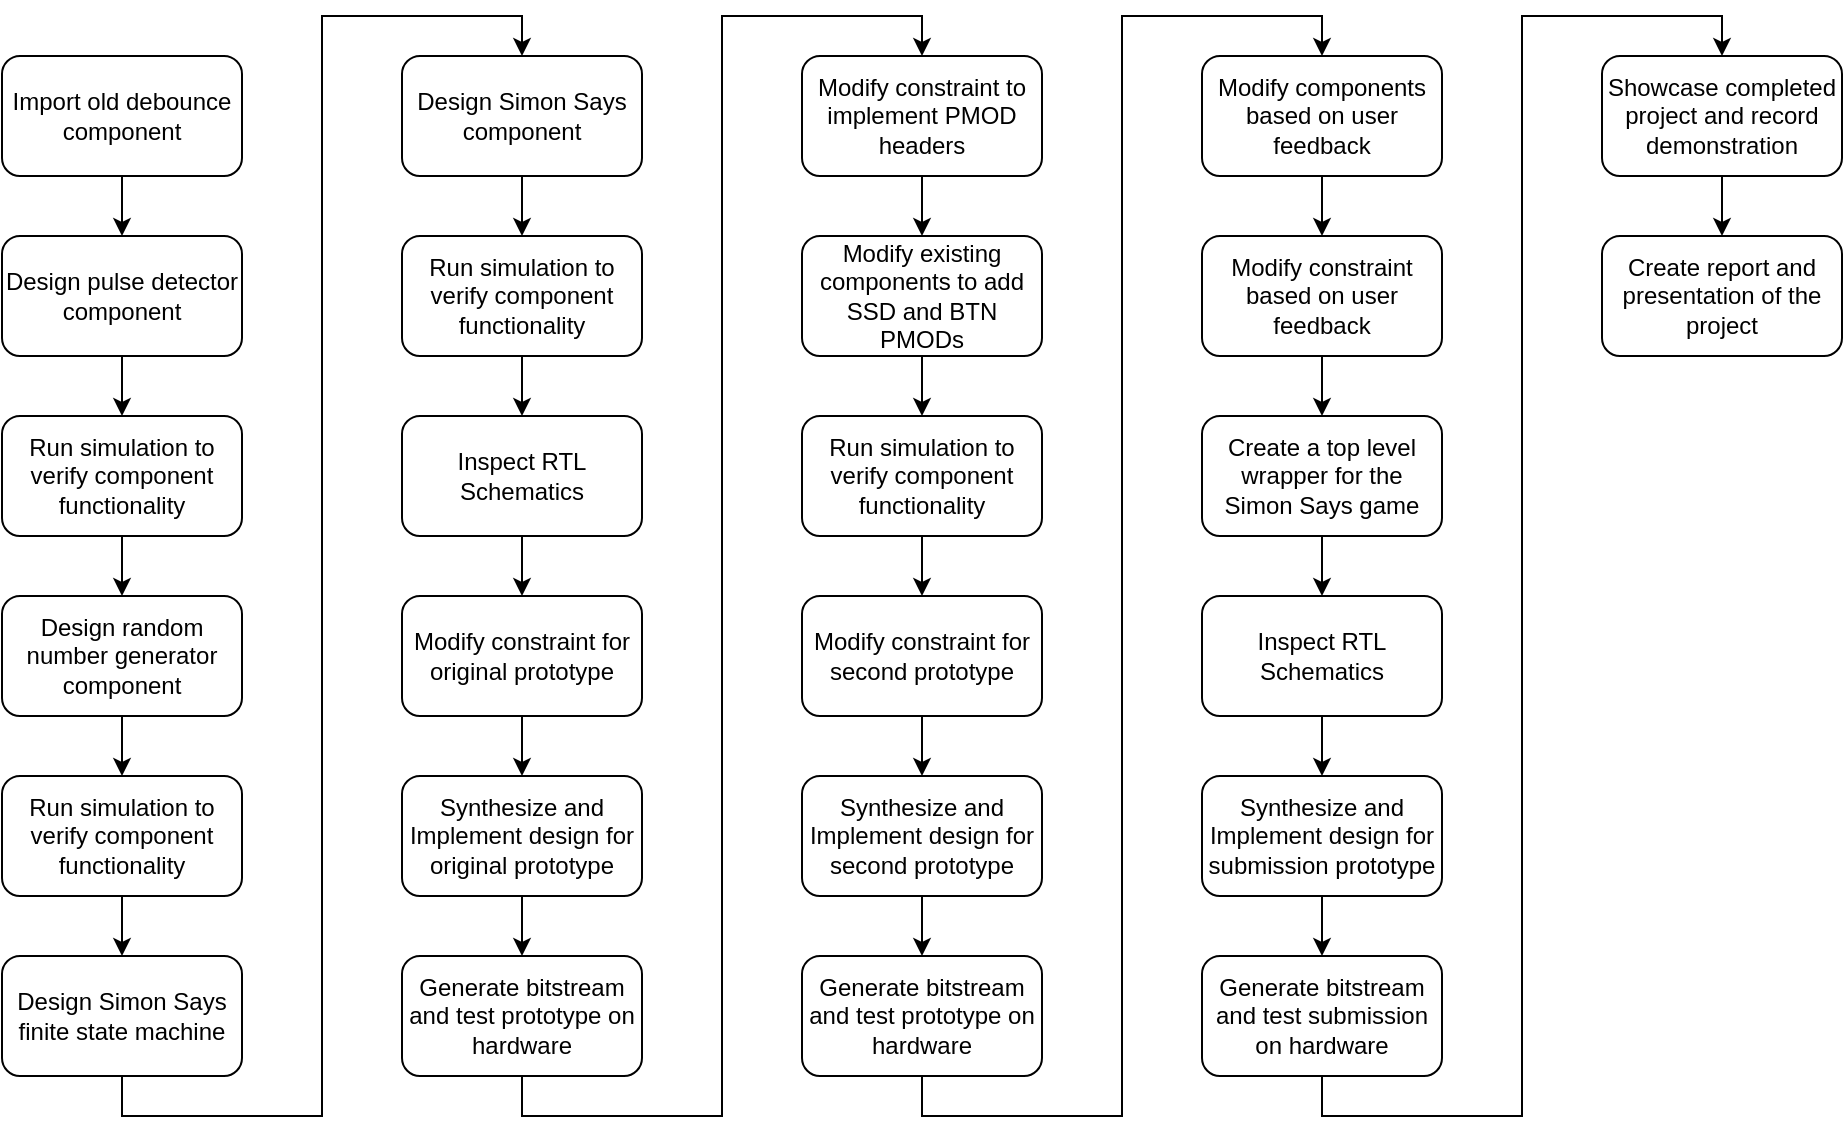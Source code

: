 <mxfile version="24.2.5" type="device">
  <diagram name="Page-1" id="1-x05Qz9EBzfcr9VJau_">
    <mxGraphModel dx="1134" dy="661" grid="1" gridSize="10" guides="1" tooltips="1" connect="1" arrows="1" fold="1" page="1" pageScale="1" pageWidth="850" pageHeight="1100" math="0" shadow="0">
      <root>
        <mxCell id="0" />
        <mxCell id="1" parent="0" />
        <mxCell id="uK-jH9T4eVtaYrgtIjJp-31" style="edgeStyle=orthogonalEdgeStyle;rounded=0;orthogonalLoop=1;jettySize=auto;html=1;exitX=0.5;exitY=1;exitDx=0;exitDy=0;entryX=0.5;entryY=0;entryDx=0;entryDy=0;" edge="1" parent="1" source="uK-jH9T4eVtaYrgtIjJp-1" target="uK-jH9T4eVtaYrgtIjJp-2">
          <mxGeometry relative="1" as="geometry" />
        </mxCell>
        <mxCell id="uK-jH9T4eVtaYrgtIjJp-1" value="Import old debounce component" style="rounded=1;whiteSpace=wrap;html=1;" vertex="1" parent="1">
          <mxGeometry x="160" y="80" width="120" height="60" as="geometry" />
        </mxCell>
        <mxCell id="uK-jH9T4eVtaYrgtIjJp-32" style="edgeStyle=orthogonalEdgeStyle;rounded=0;orthogonalLoop=1;jettySize=auto;html=1;exitX=0.5;exitY=1;exitDx=0;exitDy=0;entryX=0.5;entryY=0;entryDx=0;entryDy=0;" edge="1" parent="1" source="uK-jH9T4eVtaYrgtIjJp-2" target="uK-jH9T4eVtaYrgtIjJp-3">
          <mxGeometry relative="1" as="geometry" />
        </mxCell>
        <mxCell id="uK-jH9T4eVtaYrgtIjJp-2" value="Design pulse detector component" style="rounded=1;whiteSpace=wrap;html=1;" vertex="1" parent="1">
          <mxGeometry x="160" y="170" width="120" height="60" as="geometry" />
        </mxCell>
        <mxCell id="uK-jH9T4eVtaYrgtIjJp-33" style="edgeStyle=orthogonalEdgeStyle;rounded=0;orthogonalLoop=1;jettySize=auto;html=1;exitX=0.5;exitY=1;exitDx=0;exitDy=0;entryX=0.5;entryY=0;entryDx=0;entryDy=0;" edge="1" parent="1" source="uK-jH9T4eVtaYrgtIjJp-3" target="uK-jH9T4eVtaYrgtIjJp-4">
          <mxGeometry relative="1" as="geometry" />
        </mxCell>
        <mxCell id="uK-jH9T4eVtaYrgtIjJp-3" value="Run simulation to verify component functionality" style="rounded=1;whiteSpace=wrap;html=1;" vertex="1" parent="1">
          <mxGeometry x="160" y="260" width="120" height="60" as="geometry" />
        </mxCell>
        <mxCell id="uK-jH9T4eVtaYrgtIjJp-34" style="edgeStyle=orthogonalEdgeStyle;rounded=0;orthogonalLoop=1;jettySize=auto;html=1;exitX=0.5;exitY=1;exitDx=0;exitDy=0;entryX=0.5;entryY=0;entryDx=0;entryDy=0;" edge="1" parent="1" source="uK-jH9T4eVtaYrgtIjJp-4" target="uK-jH9T4eVtaYrgtIjJp-6">
          <mxGeometry relative="1" as="geometry" />
        </mxCell>
        <mxCell id="uK-jH9T4eVtaYrgtIjJp-4" value="Design random number generator component" style="rounded=1;whiteSpace=wrap;html=1;" vertex="1" parent="1">
          <mxGeometry x="160" y="350" width="120" height="60" as="geometry" />
        </mxCell>
        <mxCell id="uK-jH9T4eVtaYrgtIjJp-35" style="edgeStyle=orthogonalEdgeStyle;rounded=0;orthogonalLoop=1;jettySize=auto;html=1;exitX=0.5;exitY=1;exitDx=0;exitDy=0;entryX=0.5;entryY=0;entryDx=0;entryDy=0;" edge="1" parent="1" source="uK-jH9T4eVtaYrgtIjJp-6" target="uK-jH9T4eVtaYrgtIjJp-7">
          <mxGeometry relative="1" as="geometry" />
        </mxCell>
        <mxCell id="uK-jH9T4eVtaYrgtIjJp-6" value="Run simulation to verify component functionality" style="rounded=1;whiteSpace=wrap;html=1;" vertex="1" parent="1">
          <mxGeometry x="160" y="440" width="120" height="60" as="geometry" />
        </mxCell>
        <mxCell id="uK-jH9T4eVtaYrgtIjJp-36" style="edgeStyle=orthogonalEdgeStyle;rounded=0;orthogonalLoop=1;jettySize=auto;html=1;exitX=0.5;exitY=1;exitDx=0;exitDy=0;entryX=0.5;entryY=0;entryDx=0;entryDy=0;" edge="1" parent="1" source="uK-jH9T4eVtaYrgtIjJp-7" target="uK-jH9T4eVtaYrgtIjJp-8">
          <mxGeometry relative="1" as="geometry" />
        </mxCell>
        <mxCell id="uK-jH9T4eVtaYrgtIjJp-7" value="Design Simon Says finite state machine" style="rounded=1;whiteSpace=wrap;html=1;" vertex="1" parent="1">
          <mxGeometry x="160" y="530" width="120" height="60" as="geometry" />
        </mxCell>
        <mxCell id="uK-jH9T4eVtaYrgtIjJp-37" style="edgeStyle=orthogonalEdgeStyle;rounded=0;orthogonalLoop=1;jettySize=auto;html=1;exitX=0.5;exitY=1;exitDx=0;exitDy=0;entryX=0.5;entryY=0;entryDx=0;entryDy=0;" edge="1" parent="1" source="uK-jH9T4eVtaYrgtIjJp-8" target="uK-jH9T4eVtaYrgtIjJp-9">
          <mxGeometry relative="1" as="geometry" />
        </mxCell>
        <mxCell id="uK-jH9T4eVtaYrgtIjJp-8" value="Design Simon Says component" style="rounded=1;whiteSpace=wrap;html=1;" vertex="1" parent="1">
          <mxGeometry x="360" y="80" width="120" height="60" as="geometry" />
        </mxCell>
        <mxCell id="uK-jH9T4eVtaYrgtIjJp-38" style="edgeStyle=orthogonalEdgeStyle;rounded=0;orthogonalLoop=1;jettySize=auto;html=1;exitX=0.5;exitY=1;exitDx=0;exitDy=0;entryX=0.5;entryY=0;entryDx=0;entryDy=0;" edge="1" parent="1" source="uK-jH9T4eVtaYrgtIjJp-9" target="uK-jH9T4eVtaYrgtIjJp-10">
          <mxGeometry relative="1" as="geometry" />
        </mxCell>
        <mxCell id="uK-jH9T4eVtaYrgtIjJp-9" value="Run simulation to verify component functionality" style="rounded=1;whiteSpace=wrap;html=1;" vertex="1" parent="1">
          <mxGeometry x="360" y="170" width="120" height="60" as="geometry" />
        </mxCell>
        <mxCell id="uK-jH9T4eVtaYrgtIjJp-39" style="edgeStyle=orthogonalEdgeStyle;rounded=0;orthogonalLoop=1;jettySize=auto;html=1;exitX=0.5;exitY=1;exitDx=0;exitDy=0;entryX=0.5;entryY=0;entryDx=0;entryDy=0;" edge="1" parent="1" source="uK-jH9T4eVtaYrgtIjJp-10" target="uK-jH9T4eVtaYrgtIjJp-12">
          <mxGeometry relative="1" as="geometry" />
        </mxCell>
        <mxCell id="uK-jH9T4eVtaYrgtIjJp-10" value="Inspect RTL Schematics" style="rounded=1;whiteSpace=wrap;html=1;" vertex="1" parent="1">
          <mxGeometry x="360" y="260" width="120" height="60" as="geometry" />
        </mxCell>
        <mxCell id="uK-jH9T4eVtaYrgtIjJp-40" style="edgeStyle=orthogonalEdgeStyle;rounded=0;orthogonalLoop=1;jettySize=auto;html=1;exitX=0.5;exitY=1;exitDx=0;exitDy=0;entryX=0.5;entryY=0;entryDx=0;entryDy=0;" edge="1" parent="1" source="uK-jH9T4eVtaYrgtIjJp-12" target="uK-jH9T4eVtaYrgtIjJp-14">
          <mxGeometry relative="1" as="geometry" />
        </mxCell>
        <mxCell id="uK-jH9T4eVtaYrgtIjJp-12" value="Modify constraint for original prototype" style="rounded=1;whiteSpace=wrap;html=1;" vertex="1" parent="1">
          <mxGeometry x="360" y="350" width="120" height="60" as="geometry" />
        </mxCell>
        <mxCell id="uK-jH9T4eVtaYrgtIjJp-41" style="edgeStyle=orthogonalEdgeStyle;rounded=0;orthogonalLoop=1;jettySize=auto;html=1;exitX=0.5;exitY=1;exitDx=0;exitDy=0;entryX=0.5;entryY=0;entryDx=0;entryDy=0;" edge="1" parent="1" source="uK-jH9T4eVtaYrgtIjJp-14" target="uK-jH9T4eVtaYrgtIjJp-16">
          <mxGeometry relative="1" as="geometry" />
        </mxCell>
        <mxCell id="uK-jH9T4eVtaYrgtIjJp-14" value="Synthesize and Implement design for original prototype" style="rounded=1;whiteSpace=wrap;html=1;" vertex="1" parent="1">
          <mxGeometry x="360" y="440" width="120" height="60" as="geometry" />
        </mxCell>
        <mxCell id="uK-jH9T4eVtaYrgtIjJp-42" style="edgeStyle=orthogonalEdgeStyle;rounded=0;orthogonalLoop=1;jettySize=auto;html=1;exitX=0.5;exitY=1;exitDx=0;exitDy=0;entryX=0.5;entryY=0;entryDx=0;entryDy=0;" edge="1" parent="1" source="uK-jH9T4eVtaYrgtIjJp-16" target="uK-jH9T4eVtaYrgtIjJp-17">
          <mxGeometry relative="1" as="geometry" />
        </mxCell>
        <mxCell id="uK-jH9T4eVtaYrgtIjJp-16" value="Generate bitstream and test prototype on hardware" style="rounded=1;whiteSpace=wrap;html=1;" vertex="1" parent="1">
          <mxGeometry x="360" y="530" width="120" height="60" as="geometry" />
        </mxCell>
        <mxCell id="uK-jH9T4eVtaYrgtIjJp-43" style="edgeStyle=orthogonalEdgeStyle;rounded=0;orthogonalLoop=1;jettySize=auto;html=1;exitX=0.5;exitY=1;exitDx=0;exitDy=0;entryX=0.5;entryY=0;entryDx=0;entryDy=0;" edge="1" parent="1" source="uK-jH9T4eVtaYrgtIjJp-17" target="uK-jH9T4eVtaYrgtIjJp-18">
          <mxGeometry relative="1" as="geometry" />
        </mxCell>
        <mxCell id="uK-jH9T4eVtaYrgtIjJp-17" value="Modify constraint to implement PMOD headers" style="rounded=1;whiteSpace=wrap;html=1;" vertex="1" parent="1">
          <mxGeometry x="560" y="80" width="120" height="60" as="geometry" />
        </mxCell>
        <mxCell id="uK-jH9T4eVtaYrgtIjJp-44" style="edgeStyle=orthogonalEdgeStyle;rounded=0;orthogonalLoop=1;jettySize=auto;html=1;exitX=0.5;exitY=1;exitDx=0;exitDy=0;entryX=0.5;entryY=0;entryDx=0;entryDy=0;" edge="1" parent="1" source="uK-jH9T4eVtaYrgtIjJp-18" target="uK-jH9T4eVtaYrgtIjJp-19">
          <mxGeometry relative="1" as="geometry" />
        </mxCell>
        <mxCell id="uK-jH9T4eVtaYrgtIjJp-18" value="Modify existing components to add SSD and BTN PMODs" style="rounded=1;whiteSpace=wrap;html=1;" vertex="1" parent="1">
          <mxGeometry x="560" y="170" width="120" height="60" as="geometry" />
        </mxCell>
        <mxCell id="uK-jH9T4eVtaYrgtIjJp-45" style="edgeStyle=orthogonalEdgeStyle;rounded=0;orthogonalLoop=1;jettySize=auto;html=1;exitX=0.5;exitY=1;exitDx=0;exitDy=0;entryX=0.5;entryY=0;entryDx=0;entryDy=0;" edge="1" parent="1" source="uK-jH9T4eVtaYrgtIjJp-19" target="uK-jH9T4eVtaYrgtIjJp-20">
          <mxGeometry relative="1" as="geometry" />
        </mxCell>
        <mxCell id="uK-jH9T4eVtaYrgtIjJp-19" value="Run simulation to verify component functionality" style="rounded=1;whiteSpace=wrap;html=1;" vertex="1" parent="1">
          <mxGeometry x="560" y="260" width="120" height="60" as="geometry" />
        </mxCell>
        <mxCell id="uK-jH9T4eVtaYrgtIjJp-46" style="edgeStyle=orthogonalEdgeStyle;rounded=0;orthogonalLoop=1;jettySize=auto;html=1;exitX=0.5;exitY=1;exitDx=0;exitDy=0;entryX=0.5;entryY=0;entryDx=0;entryDy=0;" edge="1" parent="1" source="uK-jH9T4eVtaYrgtIjJp-20" target="uK-jH9T4eVtaYrgtIjJp-21">
          <mxGeometry relative="1" as="geometry" />
        </mxCell>
        <mxCell id="uK-jH9T4eVtaYrgtIjJp-20" value="Modify constraint for second prototype" style="rounded=1;whiteSpace=wrap;html=1;" vertex="1" parent="1">
          <mxGeometry x="560" y="350" width="120" height="60" as="geometry" />
        </mxCell>
        <mxCell id="uK-jH9T4eVtaYrgtIjJp-47" style="edgeStyle=orthogonalEdgeStyle;rounded=0;orthogonalLoop=1;jettySize=auto;html=1;exitX=0.5;exitY=1;exitDx=0;exitDy=0;entryX=0.5;entryY=0;entryDx=0;entryDy=0;" edge="1" parent="1" source="uK-jH9T4eVtaYrgtIjJp-21" target="uK-jH9T4eVtaYrgtIjJp-22">
          <mxGeometry relative="1" as="geometry" />
        </mxCell>
        <mxCell id="uK-jH9T4eVtaYrgtIjJp-21" value="Synthesize and Implement design for second prototype" style="rounded=1;whiteSpace=wrap;html=1;" vertex="1" parent="1">
          <mxGeometry x="560" y="440" width="120" height="60" as="geometry" />
        </mxCell>
        <mxCell id="uK-jH9T4eVtaYrgtIjJp-48" style="edgeStyle=orthogonalEdgeStyle;rounded=0;orthogonalLoop=1;jettySize=auto;html=1;exitX=0.5;exitY=1;exitDx=0;exitDy=0;entryX=0.5;entryY=0;entryDx=0;entryDy=0;" edge="1" parent="1" source="uK-jH9T4eVtaYrgtIjJp-22" target="uK-jH9T4eVtaYrgtIjJp-23">
          <mxGeometry relative="1" as="geometry" />
        </mxCell>
        <mxCell id="uK-jH9T4eVtaYrgtIjJp-22" value="Generate bitstream and test prototype on hardware" style="rounded=1;whiteSpace=wrap;html=1;" vertex="1" parent="1">
          <mxGeometry x="560" y="530" width="120" height="60" as="geometry" />
        </mxCell>
        <mxCell id="uK-jH9T4eVtaYrgtIjJp-49" style="edgeStyle=orthogonalEdgeStyle;rounded=0;orthogonalLoop=1;jettySize=auto;html=1;exitX=0.5;exitY=1;exitDx=0;exitDy=0;entryX=0.5;entryY=0;entryDx=0;entryDy=0;" edge="1" parent="1" source="uK-jH9T4eVtaYrgtIjJp-23" target="uK-jH9T4eVtaYrgtIjJp-24">
          <mxGeometry relative="1" as="geometry" />
        </mxCell>
        <mxCell id="uK-jH9T4eVtaYrgtIjJp-23" value="Modify components based on user feedback" style="rounded=1;whiteSpace=wrap;html=1;" vertex="1" parent="1">
          <mxGeometry x="760" y="80" width="120" height="60" as="geometry" />
        </mxCell>
        <mxCell id="uK-jH9T4eVtaYrgtIjJp-50" style="edgeStyle=orthogonalEdgeStyle;rounded=0;orthogonalLoop=1;jettySize=auto;html=1;exitX=0.5;exitY=1;exitDx=0;exitDy=0;entryX=0.5;entryY=0;entryDx=0;entryDy=0;" edge="1" parent="1" source="uK-jH9T4eVtaYrgtIjJp-24" target="uK-jH9T4eVtaYrgtIjJp-25">
          <mxGeometry relative="1" as="geometry" />
        </mxCell>
        <mxCell id="uK-jH9T4eVtaYrgtIjJp-24" value="Modify constraint based on user feedback" style="rounded=1;whiteSpace=wrap;html=1;" vertex="1" parent="1">
          <mxGeometry x="760" y="170" width="120" height="60" as="geometry" />
        </mxCell>
        <mxCell id="uK-jH9T4eVtaYrgtIjJp-51" style="edgeStyle=orthogonalEdgeStyle;rounded=0;orthogonalLoop=1;jettySize=auto;html=1;exitX=0.5;exitY=1;exitDx=0;exitDy=0;entryX=0.5;entryY=0;entryDx=0;entryDy=0;" edge="1" parent="1" source="uK-jH9T4eVtaYrgtIjJp-25" target="uK-jH9T4eVtaYrgtIjJp-26">
          <mxGeometry relative="1" as="geometry" />
        </mxCell>
        <mxCell id="uK-jH9T4eVtaYrgtIjJp-25" value="Create a top level wrapper for the Simon Says game" style="rounded=1;whiteSpace=wrap;html=1;" vertex="1" parent="1">
          <mxGeometry x="760" y="260" width="120" height="60" as="geometry" />
        </mxCell>
        <mxCell id="uK-jH9T4eVtaYrgtIjJp-52" style="edgeStyle=orthogonalEdgeStyle;rounded=0;orthogonalLoop=1;jettySize=auto;html=1;exitX=0.5;exitY=1;exitDx=0;exitDy=0;entryX=0.5;entryY=0;entryDx=0;entryDy=0;" edge="1" parent="1" source="uK-jH9T4eVtaYrgtIjJp-26" target="uK-jH9T4eVtaYrgtIjJp-27">
          <mxGeometry relative="1" as="geometry" />
        </mxCell>
        <mxCell id="uK-jH9T4eVtaYrgtIjJp-26" value="Inspect RTL Schematics" style="rounded=1;whiteSpace=wrap;html=1;" vertex="1" parent="1">
          <mxGeometry x="760" y="350" width="120" height="60" as="geometry" />
        </mxCell>
        <mxCell id="uK-jH9T4eVtaYrgtIjJp-53" style="edgeStyle=orthogonalEdgeStyle;rounded=0;orthogonalLoop=1;jettySize=auto;html=1;exitX=0.5;exitY=1;exitDx=0;exitDy=0;entryX=0.5;entryY=0;entryDx=0;entryDy=0;" edge="1" parent="1" source="uK-jH9T4eVtaYrgtIjJp-27" target="uK-jH9T4eVtaYrgtIjJp-28">
          <mxGeometry relative="1" as="geometry" />
        </mxCell>
        <mxCell id="uK-jH9T4eVtaYrgtIjJp-27" value="Synthesize and Implement design for submission prototype" style="rounded=1;whiteSpace=wrap;html=1;" vertex="1" parent="1">
          <mxGeometry x="760" y="440" width="120" height="60" as="geometry" />
        </mxCell>
        <mxCell id="uK-jH9T4eVtaYrgtIjJp-54" style="edgeStyle=orthogonalEdgeStyle;rounded=0;orthogonalLoop=1;jettySize=auto;html=1;exitX=0.5;exitY=1;exitDx=0;exitDy=0;entryX=0.5;entryY=0;entryDx=0;entryDy=0;" edge="1" parent="1" source="uK-jH9T4eVtaYrgtIjJp-28" target="uK-jH9T4eVtaYrgtIjJp-29">
          <mxGeometry relative="1" as="geometry" />
        </mxCell>
        <mxCell id="uK-jH9T4eVtaYrgtIjJp-28" value="Generate bitstream and test submission on hardware" style="rounded=1;whiteSpace=wrap;html=1;" vertex="1" parent="1">
          <mxGeometry x="760" y="530" width="120" height="60" as="geometry" />
        </mxCell>
        <mxCell id="uK-jH9T4eVtaYrgtIjJp-55" style="edgeStyle=orthogonalEdgeStyle;rounded=0;orthogonalLoop=1;jettySize=auto;html=1;exitX=0.5;exitY=1;exitDx=0;exitDy=0;entryX=0.5;entryY=0;entryDx=0;entryDy=0;" edge="1" parent="1" source="uK-jH9T4eVtaYrgtIjJp-29" target="uK-jH9T4eVtaYrgtIjJp-30">
          <mxGeometry relative="1" as="geometry" />
        </mxCell>
        <mxCell id="uK-jH9T4eVtaYrgtIjJp-29" value="Showcase completed project and record demonstration" style="rounded=1;whiteSpace=wrap;html=1;" vertex="1" parent="1">
          <mxGeometry x="960" y="80" width="120" height="60" as="geometry" />
        </mxCell>
        <mxCell id="uK-jH9T4eVtaYrgtIjJp-30" value="Create report and presentation of the project" style="rounded=1;whiteSpace=wrap;html=1;" vertex="1" parent="1">
          <mxGeometry x="960" y="170" width="120" height="60" as="geometry" />
        </mxCell>
      </root>
    </mxGraphModel>
  </diagram>
</mxfile>
